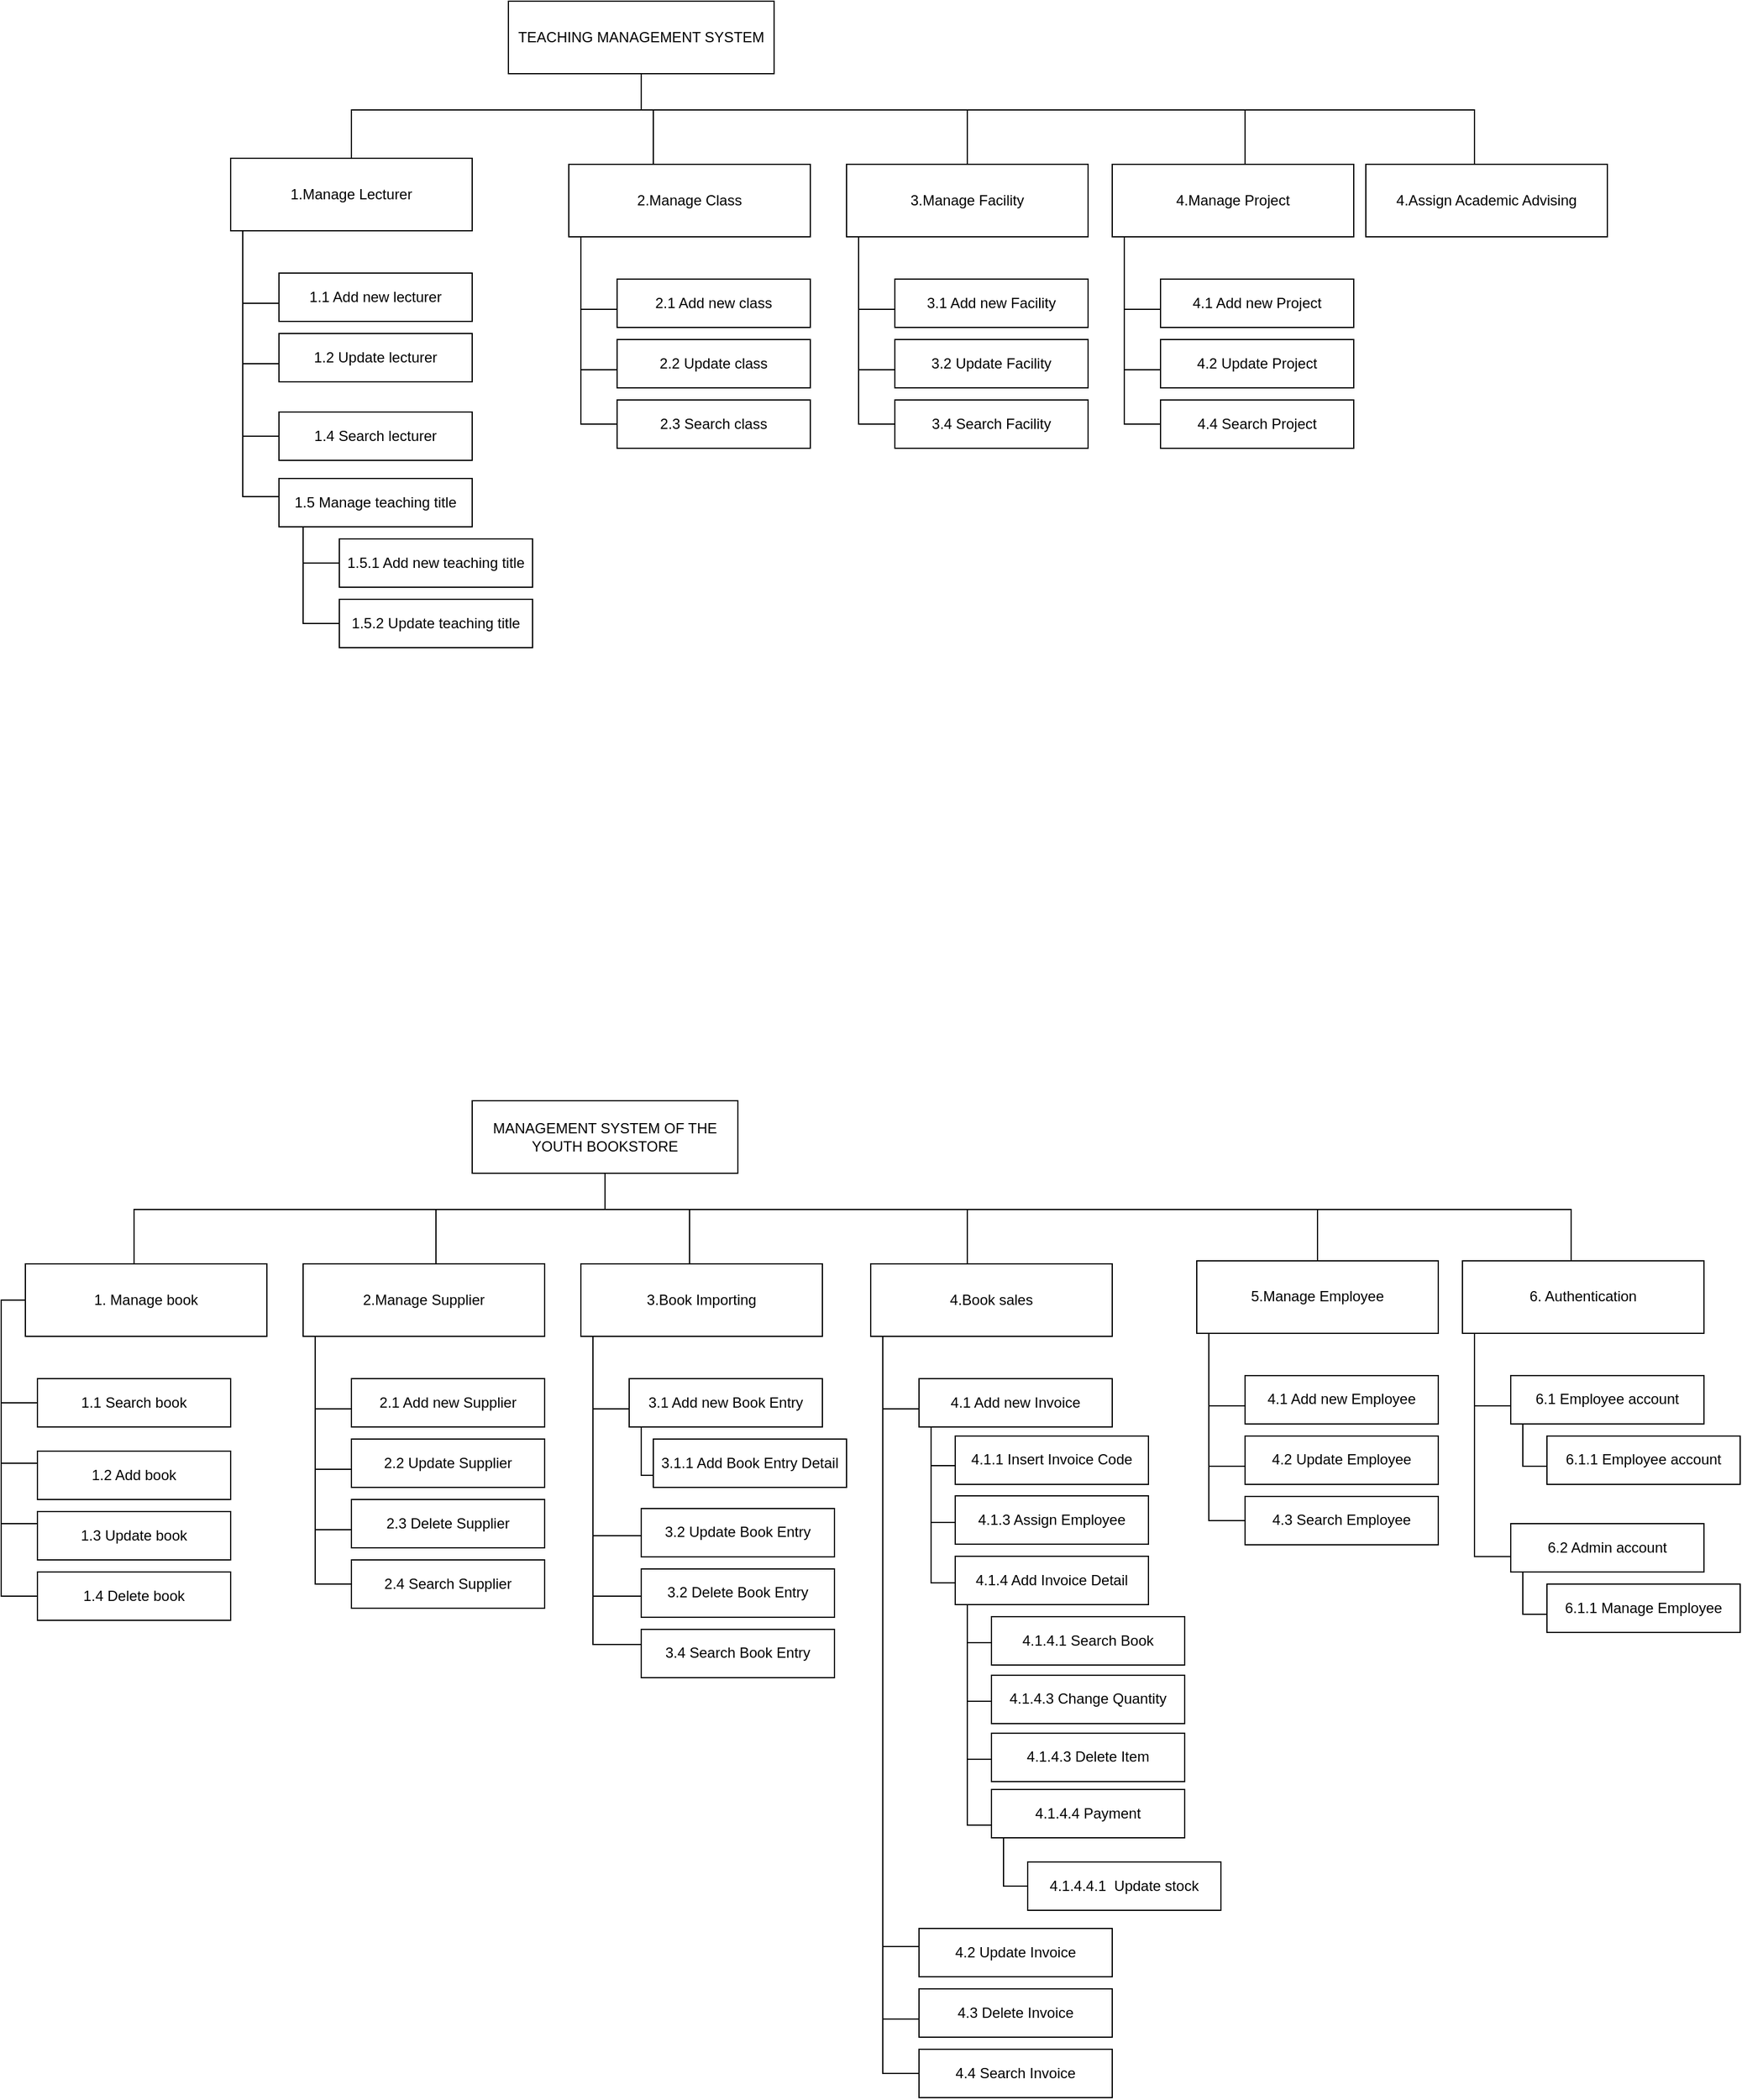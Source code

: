 <mxfile version="24.0.7" type="github">
  <diagram name="Page-1" id="-aXR3FrqBCDi08cUt0UD">
    <mxGraphModel dx="811" dy="433" grid="1" gridSize="10" guides="1" tooltips="1" connect="1" arrows="1" fold="1" page="1" pageScale="1" pageWidth="1100" pageHeight="850" math="0" shadow="0">
      <root>
        <mxCell id="0" />
        <mxCell id="1" parent="0" />
        <mxCell id="pVhsyQmwhBmhRLSk4NZo-1" value="TEACHING MANAGEMENT SYSTEM" style="rounded=0;whiteSpace=wrap;html=1;" parent="1" vertex="1">
          <mxGeometry x="450" y="10" width="220" height="60" as="geometry" />
        </mxCell>
        <mxCell id="pVhsyQmwhBmhRLSk4NZo-5" style="edgeStyle=orthogonalEdgeStyle;rounded=0;orthogonalLoop=1;jettySize=auto;html=1;endArrow=none;endFill=0;" parent="1" source="pVhsyQmwhBmhRLSk4NZo-2" target="pVhsyQmwhBmhRLSk4NZo-4" edge="1">
          <mxGeometry relative="1" as="geometry">
            <Array as="points">
              <mxPoint x="230" y="260" />
            </Array>
          </mxGeometry>
        </mxCell>
        <mxCell id="pVhsyQmwhBmhRLSk4NZo-2" value="1.Manage Lecturer" style="rounded=0;whiteSpace=wrap;html=1;" parent="1" vertex="1">
          <mxGeometry x="220" y="140" width="200" height="60" as="geometry" />
        </mxCell>
        <mxCell id="pVhsyQmwhBmhRLSk4NZo-3" value="" style="endArrow=none;html=1;rounded=0;edgeStyle=orthogonalEdgeStyle;" parent="1" source="pVhsyQmwhBmhRLSk4NZo-2" target="pVhsyQmwhBmhRLSk4NZo-1" edge="1">
          <mxGeometry width="50" height="50" relative="1" as="geometry">
            <mxPoint x="440" y="180" as="sourcePoint" />
            <mxPoint x="490" y="130" as="targetPoint" />
            <Array as="points">
              <mxPoint x="320" y="100" />
              <mxPoint x="560" y="100" />
            </Array>
          </mxGeometry>
        </mxCell>
        <mxCell id="pVhsyQmwhBmhRLSk4NZo-4" value="1.1 Add new lecturer" style="rounded=0;whiteSpace=wrap;html=1;" parent="1" vertex="1">
          <mxGeometry x="260" y="235" width="160" height="40" as="geometry" />
        </mxCell>
        <mxCell id="pVhsyQmwhBmhRLSk4NZo-6" value="1.2 Update lecturer" style="rounded=0;whiteSpace=wrap;html=1;" parent="1" vertex="1">
          <mxGeometry x="260" y="285" width="160" height="40" as="geometry" />
        </mxCell>
        <mxCell id="pVhsyQmwhBmhRLSk4NZo-8" value="1.4 Search lecturer" style="rounded=0;whiteSpace=wrap;html=1;" parent="1" vertex="1">
          <mxGeometry x="260" y="350" width="160" height="40" as="geometry" />
        </mxCell>
        <mxCell id="pVhsyQmwhBmhRLSk4NZo-9" style="edgeStyle=orthogonalEdgeStyle;rounded=0;orthogonalLoop=1;jettySize=auto;html=1;endArrow=none;endFill=0;" parent="1" source="pVhsyQmwhBmhRLSk4NZo-2" target="pVhsyQmwhBmhRLSk4NZo-6" edge="1">
          <mxGeometry relative="1" as="geometry">
            <mxPoint x="240" y="210" as="sourcePoint" />
            <mxPoint x="270" y="280" as="targetPoint" />
            <Array as="points">
              <mxPoint x="230" y="310" />
            </Array>
          </mxGeometry>
        </mxCell>
        <mxCell id="pVhsyQmwhBmhRLSk4NZo-11" style="edgeStyle=orthogonalEdgeStyle;rounded=0;orthogonalLoop=1;jettySize=auto;html=1;endArrow=none;endFill=0;" parent="1" source="pVhsyQmwhBmhRLSk4NZo-2" target="pVhsyQmwhBmhRLSk4NZo-8" edge="1">
          <mxGeometry relative="1" as="geometry">
            <mxPoint x="240" y="210" as="sourcePoint" />
            <mxPoint x="270" y="380" as="targetPoint" />
            <Array as="points">
              <mxPoint x="230" y="370" />
            </Array>
          </mxGeometry>
        </mxCell>
        <mxCell id="pVhsyQmwhBmhRLSk4NZo-12" value="1.5 Manage teaching title" style="rounded=0;whiteSpace=wrap;html=1;" parent="1" vertex="1">
          <mxGeometry x="260" y="405" width="160" height="40" as="geometry" />
        </mxCell>
        <mxCell id="pVhsyQmwhBmhRLSk4NZo-13" style="edgeStyle=orthogonalEdgeStyle;rounded=0;orthogonalLoop=1;jettySize=auto;html=1;endArrow=none;endFill=0;" parent="1" source="pVhsyQmwhBmhRLSk4NZo-2" target="pVhsyQmwhBmhRLSk4NZo-12" edge="1">
          <mxGeometry relative="1" as="geometry">
            <mxPoint x="230" y="250" as="sourcePoint" />
            <mxPoint x="260" y="460" as="targetPoint" />
            <Array as="points">
              <mxPoint x="230" y="420" />
            </Array>
          </mxGeometry>
        </mxCell>
        <mxCell id="pVhsyQmwhBmhRLSk4NZo-14" value="1.5.1 Add new teaching title" style="rounded=0;whiteSpace=wrap;html=1;" parent="1" vertex="1">
          <mxGeometry x="310" y="455" width="160" height="40" as="geometry" />
        </mxCell>
        <mxCell id="pVhsyQmwhBmhRLSk4NZo-15" style="edgeStyle=orthogonalEdgeStyle;rounded=0;orthogonalLoop=1;jettySize=auto;html=1;endArrow=none;endFill=0;" parent="1" source="pVhsyQmwhBmhRLSk4NZo-12" edge="1">
          <mxGeometry relative="1" as="geometry">
            <mxPoint x="280" y="215" as="sourcePoint" />
            <mxPoint x="310" y="475" as="targetPoint" />
            <Array as="points">
              <mxPoint x="280" y="475" />
            </Array>
          </mxGeometry>
        </mxCell>
        <mxCell id="pVhsyQmwhBmhRLSk4NZo-16" value="1.5.2 Update teaching title" style="rounded=0;whiteSpace=wrap;html=1;" parent="1" vertex="1">
          <mxGeometry x="310" y="505" width="160" height="40" as="geometry" />
        </mxCell>
        <mxCell id="pVhsyQmwhBmhRLSk4NZo-17" style="edgeStyle=orthogonalEdgeStyle;rounded=0;orthogonalLoop=1;jettySize=auto;html=1;endArrow=none;endFill=0;" parent="1" source="pVhsyQmwhBmhRLSk4NZo-12" edge="1">
          <mxGeometry relative="1" as="geometry">
            <mxPoint x="280" y="495" as="sourcePoint" />
            <mxPoint x="310" y="525" as="targetPoint" />
            <Array as="points">
              <mxPoint x="280" y="525" />
            </Array>
          </mxGeometry>
        </mxCell>
        <mxCell id="pVhsyQmwhBmhRLSk4NZo-18" style="edgeStyle=orthogonalEdgeStyle;rounded=0;orthogonalLoop=1;jettySize=auto;html=1;endArrow=none;endFill=0;" parent="1" source="pVhsyQmwhBmhRLSk4NZo-19" target="pVhsyQmwhBmhRLSk4NZo-20" edge="1">
          <mxGeometry relative="1" as="geometry">
            <Array as="points">
              <mxPoint x="510" y="265" />
            </Array>
          </mxGeometry>
        </mxCell>
        <mxCell id="pVhsyQmwhBmhRLSk4NZo-19" value="2.Manage Class" style="rounded=0;whiteSpace=wrap;html=1;" parent="1" vertex="1">
          <mxGeometry x="500" y="145" width="200" height="60" as="geometry" />
        </mxCell>
        <mxCell id="pVhsyQmwhBmhRLSk4NZo-20" value="2.1 Add new class" style="rounded=0;whiteSpace=wrap;html=1;" parent="1" vertex="1">
          <mxGeometry x="540" y="240" width="160" height="40" as="geometry" />
        </mxCell>
        <mxCell id="pVhsyQmwhBmhRLSk4NZo-21" value="2.2 Update class" style="rounded=0;whiteSpace=wrap;html=1;" parent="1" vertex="1">
          <mxGeometry x="540" y="290" width="160" height="40" as="geometry" />
        </mxCell>
        <mxCell id="pVhsyQmwhBmhRLSk4NZo-22" value="2.3 Search class" style="rounded=0;whiteSpace=wrap;html=1;" parent="1" vertex="1">
          <mxGeometry x="540" y="340" width="160" height="40" as="geometry" />
        </mxCell>
        <mxCell id="pVhsyQmwhBmhRLSk4NZo-24" style="edgeStyle=orthogonalEdgeStyle;rounded=0;orthogonalLoop=1;jettySize=auto;html=1;endArrow=none;endFill=0;" parent="1" source="pVhsyQmwhBmhRLSk4NZo-19" target="pVhsyQmwhBmhRLSk4NZo-21" edge="1">
          <mxGeometry relative="1" as="geometry">
            <mxPoint x="520" y="215" as="sourcePoint" />
            <mxPoint x="550" y="285" as="targetPoint" />
            <Array as="points">
              <mxPoint x="510" y="315" />
            </Array>
          </mxGeometry>
        </mxCell>
        <mxCell id="pVhsyQmwhBmhRLSk4NZo-25" style="edgeStyle=orthogonalEdgeStyle;rounded=0;orthogonalLoop=1;jettySize=auto;html=1;endArrow=none;endFill=0;" parent="1" source="pVhsyQmwhBmhRLSk4NZo-19" target="pVhsyQmwhBmhRLSk4NZo-22" edge="1">
          <mxGeometry relative="1" as="geometry">
            <mxPoint x="520" y="215" as="sourcePoint" />
            <mxPoint x="550" y="335" as="targetPoint" />
            <Array as="points">
              <mxPoint x="510" y="360" />
            </Array>
          </mxGeometry>
        </mxCell>
        <mxCell id="pVhsyQmwhBmhRLSk4NZo-33" value="" style="endArrow=none;html=1;rounded=0;edgeStyle=orthogonalEdgeStyle;" parent="1" source="pVhsyQmwhBmhRLSk4NZo-19" target="pVhsyQmwhBmhRLSk4NZo-1" edge="1">
          <mxGeometry width="50" height="50" relative="1" as="geometry">
            <mxPoint x="370" y="140" as="sourcePoint" />
            <mxPoint x="610" y="70" as="targetPoint" />
            <Array as="points">
              <mxPoint x="570" y="100" />
              <mxPoint x="560" y="100" />
            </Array>
          </mxGeometry>
        </mxCell>
        <mxCell id="pVhsyQmwhBmhRLSk4NZo-34" style="edgeStyle=orthogonalEdgeStyle;rounded=0;orthogonalLoop=1;jettySize=auto;html=1;endArrow=none;endFill=0;" parent="1" source="pVhsyQmwhBmhRLSk4NZo-35" target="pVhsyQmwhBmhRLSk4NZo-36" edge="1">
          <mxGeometry relative="1" as="geometry">
            <Array as="points">
              <mxPoint x="740" y="264.98" />
            </Array>
          </mxGeometry>
        </mxCell>
        <mxCell id="pVhsyQmwhBmhRLSk4NZo-35" value="3.Manage Facility" style="rounded=0;whiteSpace=wrap;html=1;" parent="1" vertex="1">
          <mxGeometry x="730" y="144.98" width="200" height="60" as="geometry" />
        </mxCell>
        <mxCell id="pVhsyQmwhBmhRLSk4NZo-36" value="3.1 Add new Facility" style="rounded=0;whiteSpace=wrap;html=1;" parent="1" vertex="1">
          <mxGeometry x="770" y="239.98" width="160" height="40" as="geometry" />
        </mxCell>
        <mxCell id="pVhsyQmwhBmhRLSk4NZo-37" value="3.2 Update Facility" style="rounded=0;whiteSpace=wrap;html=1;" parent="1" vertex="1">
          <mxGeometry x="770" y="289.98" width="160" height="40" as="geometry" />
        </mxCell>
        <mxCell id="pVhsyQmwhBmhRLSk4NZo-39" value="3.4 Search Facility" style="rounded=0;whiteSpace=wrap;html=1;" parent="1" vertex="1">
          <mxGeometry x="770" y="340" width="160" height="40" as="geometry" />
        </mxCell>
        <mxCell id="pVhsyQmwhBmhRLSk4NZo-40" style="edgeStyle=orthogonalEdgeStyle;rounded=0;orthogonalLoop=1;jettySize=auto;html=1;endArrow=none;endFill=0;" parent="1" source="pVhsyQmwhBmhRLSk4NZo-35" target="pVhsyQmwhBmhRLSk4NZo-37" edge="1">
          <mxGeometry relative="1" as="geometry">
            <mxPoint x="750" y="214.98" as="sourcePoint" />
            <mxPoint x="780" y="284.98" as="targetPoint" />
            <Array as="points">
              <mxPoint x="740" y="314.98" />
            </Array>
          </mxGeometry>
        </mxCell>
        <mxCell id="pVhsyQmwhBmhRLSk4NZo-42" style="edgeStyle=orthogonalEdgeStyle;rounded=0;orthogonalLoop=1;jettySize=auto;html=1;endArrow=none;endFill=0;" parent="1" source="pVhsyQmwhBmhRLSk4NZo-35" target="pVhsyQmwhBmhRLSk4NZo-39" edge="1">
          <mxGeometry relative="1" as="geometry">
            <mxPoint x="750" y="214.98" as="sourcePoint" />
            <mxPoint x="780" y="384.98" as="targetPoint" />
            <Array as="points">
              <mxPoint x="740" y="360" />
            </Array>
          </mxGeometry>
        </mxCell>
        <mxCell id="pVhsyQmwhBmhRLSk4NZo-44" value="" style="endArrow=none;html=1;rounded=0;edgeStyle=orthogonalEdgeStyle;" parent="1" source="pVhsyQmwhBmhRLSk4NZo-35" target="pVhsyQmwhBmhRLSk4NZo-1" edge="1">
          <mxGeometry width="50" height="50" relative="1" as="geometry">
            <mxPoint x="580" y="155" as="sourcePoint" />
            <mxPoint x="570" y="-10" as="targetPoint" />
            <Array as="points">
              <mxPoint x="830" y="100" />
              <mxPoint x="560" y="100" />
            </Array>
          </mxGeometry>
        </mxCell>
        <mxCell id="pVhsyQmwhBmhRLSk4NZo-45" style="edgeStyle=orthogonalEdgeStyle;rounded=0;orthogonalLoop=1;jettySize=auto;html=1;endArrow=none;endFill=0;" parent="1" source="pVhsyQmwhBmhRLSk4NZo-46" target="pVhsyQmwhBmhRLSk4NZo-47" edge="1">
          <mxGeometry relative="1" as="geometry">
            <Array as="points">
              <mxPoint x="960" y="265" />
            </Array>
          </mxGeometry>
        </mxCell>
        <mxCell id="pVhsyQmwhBmhRLSk4NZo-46" value="4.Manage Project" style="rounded=0;whiteSpace=wrap;html=1;" parent="1" vertex="1">
          <mxGeometry x="950" y="145" width="200" height="60" as="geometry" />
        </mxCell>
        <mxCell id="pVhsyQmwhBmhRLSk4NZo-47" value="4.1 Add new Project" style="rounded=0;whiteSpace=wrap;html=1;" parent="1" vertex="1">
          <mxGeometry x="990" y="240" width="160" height="40" as="geometry" />
        </mxCell>
        <mxCell id="pVhsyQmwhBmhRLSk4NZo-48" value="4.2 Update Project" style="rounded=0;whiteSpace=wrap;html=1;" parent="1" vertex="1">
          <mxGeometry x="990" y="290" width="160" height="40" as="geometry" />
        </mxCell>
        <mxCell id="pVhsyQmwhBmhRLSk4NZo-49" value="4.4 Search Project" style="rounded=0;whiteSpace=wrap;html=1;" parent="1" vertex="1">
          <mxGeometry x="990" y="340.02" width="160" height="40" as="geometry" />
        </mxCell>
        <mxCell id="pVhsyQmwhBmhRLSk4NZo-50" style="edgeStyle=orthogonalEdgeStyle;rounded=0;orthogonalLoop=1;jettySize=auto;html=1;endArrow=none;endFill=0;" parent="1" source="pVhsyQmwhBmhRLSk4NZo-46" target="pVhsyQmwhBmhRLSk4NZo-48" edge="1">
          <mxGeometry relative="1" as="geometry">
            <mxPoint x="970" y="215" as="sourcePoint" />
            <mxPoint x="1000" y="285" as="targetPoint" />
            <Array as="points">
              <mxPoint x="960" y="315" />
            </Array>
          </mxGeometry>
        </mxCell>
        <mxCell id="pVhsyQmwhBmhRLSk4NZo-51" style="edgeStyle=orthogonalEdgeStyle;rounded=0;orthogonalLoop=1;jettySize=auto;html=1;endArrow=none;endFill=0;" parent="1" source="pVhsyQmwhBmhRLSk4NZo-46" target="pVhsyQmwhBmhRLSk4NZo-49" edge="1">
          <mxGeometry relative="1" as="geometry">
            <mxPoint x="970" y="215" as="sourcePoint" />
            <mxPoint x="1000" y="385" as="targetPoint" />
            <Array as="points">
              <mxPoint x="960" y="360.02" />
            </Array>
          </mxGeometry>
        </mxCell>
        <mxCell id="pVhsyQmwhBmhRLSk4NZo-52" value="" style="endArrow=none;html=1;rounded=0;edgeStyle=orthogonalEdgeStyle;" parent="1" source="pVhsyQmwhBmhRLSk4NZo-46" target="pVhsyQmwhBmhRLSk4NZo-1" edge="1">
          <mxGeometry width="50" height="50" relative="1" as="geometry">
            <mxPoint x="840" y="155" as="sourcePoint" />
            <mxPoint x="570" y="80" as="targetPoint" />
            <Array as="points">
              <mxPoint x="1060" y="100" />
              <mxPoint x="560" y="100" />
            </Array>
          </mxGeometry>
        </mxCell>
        <mxCell id="pVhsyQmwhBmhRLSk4NZo-53" value="4.Assign Academic Advising" style="rounded=0;whiteSpace=wrap;html=1;" parent="1" vertex="1">
          <mxGeometry x="1160" y="144.98" width="200" height="60" as="geometry" />
        </mxCell>
        <mxCell id="pVhsyQmwhBmhRLSk4NZo-54" value="" style="endArrow=none;html=1;rounded=0;edgeStyle=orthogonalEdgeStyle;" parent="1" source="pVhsyQmwhBmhRLSk4NZo-53" edge="1">
          <mxGeometry width="50" height="50" relative="1" as="geometry">
            <mxPoint x="1070" y="145" as="sourcePoint" />
            <mxPoint x="570" y="70" as="targetPoint" />
            <Array as="points">
              <mxPoint x="1250" y="100" />
              <mxPoint x="560" y="100" />
              <mxPoint x="560" y="70" />
            </Array>
          </mxGeometry>
        </mxCell>
        <mxCell id="pVhsyQmwhBmhRLSk4NZo-55" value="MANAGEMENT SYSTEM OF THE YOUTH BOOKSTORE" style="rounded=0;whiteSpace=wrap;html=1;" parent="1" vertex="1">
          <mxGeometry x="420" y="920" width="220" height="60" as="geometry" />
        </mxCell>
        <mxCell id="pVhsyQmwhBmhRLSk4NZo-56" style="edgeStyle=orthogonalEdgeStyle;rounded=0;orthogonalLoop=1;jettySize=auto;html=1;endArrow=none;endFill=0;" parent="1" source="pVhsyQmwhBmhRLSk4NZo-57" target="pVhsyQmwhBmhRLSk4NZo-61" edge="1">
          <mxGeometry relative="1" as="geometry">
            <Array as="points">
              <mxPoint x="30" y="1085" />
              <mxPoint x="30" y="1170" />
            </Array>
          </mxGeometry>
        </mxCell>
        <mxCell id="pVhsyQmwhBmhRLSk4NZo-57" value="1. Manage book" style="rounded=0;whiteSpace=wrap;html=1;" parent="1" vertex="1">
          <mxGeometry x="50" y="1055" width="200" height="60" as="geometry" />
        </mxCell>
        <mxCell id="pVhsyQmwhBmhRLSk4NZo-58" value="" style="endArrow=none;html=1;rounded=0;edgeStyle=orthogonalEdgeStyle;" parent="1" source="pVhsyQmwhBmhRLSk4NZo-57" target="pVhsyQmwhBmhRLSk4NZo-55" edge="1">
          <mxGeometry width="50" height="50" relative="1" as="geometry">
            <mxPoint x="410" y="1090" as="sourcePoint" />
            <mxPoint x="460" y="1040" as="targetPoint" />
            <Array as="points">
              <mxPoint x="140" y="1010" />
              <mxPoint x="530" y="1010" />
            </Array>
          </mxGeometry>
        </mxCell>
        <mxCell id="pVhsyQmwhBmhRLSk4NZo-59" value="1.2 Add book" style="rounded=0;whiteSpace=wrap;html=1;" parent="1" vertex="1">
          <mxGeometry x="60" y="1210" width="160" height="40" as="geometry" />
        </mxCell>
        <mxCell id="pVhsyQmwhBmhRLSk4NZo-60" value="1.3 Update book" style="rounded=0;whiteSpace=wrap;html=1;" parent="1" vertex="1">
          <mxGeometry x="60" y="1260" width="160" height="40" as="geometry" />
        </mxCell>
        <mxCell id="pVhsyQmwhBmhRLSk4NZo-61" value="1.1 Search book" style="rounded=0;whiteSpace=wrap;html=1;" parent="1" vertex="1">
          <mxGeometry x="60" y="1149.98" width="160" height="40" as="geometry" />
        </mxCell>
        <mxCell id="pVhsyQmwhBmhRLSk4NZo-62" style="edgeStyle=orthogonalEdgeStyle;rounded=0;orthogonalLoop=1;jettySize=auto;html=1;endArrow=none;endFill=0;" parent="1" source="pVhsyQmwhBmhRLSk4NZo-57" target="pVhsyQmwhBmhRLSk4NZo-59" edge="1">
          <mxGeometry relative="1" as="geometry">
            <mxPoint x="40" y="1120" as="sourcePoint" />
            <mxPoint x="70" y="1190" as="targetPoint" />
            <Array as="points">
              <mxPoint x="30" y="1220" />
            </Array>
          </mxGeometry>
        </mxCell>
        <mxCell id="pVhsyQmwhBmhRLSk4NZo-63" style="edgeStyle=orthogonalEdgeStyle;rounded=0;orthogonalLoop=1;jettySize=auto;html=1;endArrow=none;endFill=0;" parent="1" source="pVhsyQmwhBmhRLSk4NZo-57" target="pVhsyQmwhBmhRLSk4NZo-60" edge="1">
          <mxGeometry relative="1" as="geometry">
            <mxPoint x="40" y="1120" as="sourcePoint" />
            <mxPoint x="70" y="1290" as="targetPoint" />
            <Array as="points">
              <mxPoint x="30" y="1270" />
            </Array>
          </mxGeometry>
        </mxCell>
        <mxCell id="pVhsyQmwhBmhRLSk4NZo-65" style="edgeStyle=orthogonalEdgeStyle;rounded=0;orthogonalLoop=1;jettySize=auto;html=1;endArrow=none;endFill=0;" parent="1" source="pVhsyQmwhBmhRLSk4NZo-57" edge="1">
          <mxGeometry relative="1" as="geometry">
            <mxPoint x="30" y="1160" as="sourcePoint" />
            <mxPoint x="60" y="1330" as="targetPoint" />
            <Array as="points">
              <mxPoint x="30" y="1330" />
            </Array>
          </mxGeometry>
        </mxCell>
        <mxCell id="pVhsyQmwhBmhRLSk4NZo-70" style="edgeStyle=orthogonalEdgeStyle;rounded=0;orthogonalLoop=1;jettySize=auto;html=1;endArrow=none;endFill=0;" parent="1" source="pVhsyQmwhBmhRLSk4NZo-71" target="pVhsyQmwhBmhRLSk4NZo-72" edge="1">
          <mxGeometry relative="1" as="geometry">
            <Array as="points">
              <mxPoint x="290" y="1174.98" />
            </Array>
          </mxGeometry>
        </mxCell>
        <mxCell id="pVhsyQmwhBmhRLSk4NZo-71" value="2.Manage Supplier" style="rounded=0;whiteSpace=wrap;html=1;" parent="1" vertex="1">
          <mxGeometry x="280" y="1054.98" width="200" height="60" as="geometry" />
        </mxCell>
        <mxCell id="pVhsyQmwhBmhRLSk4NZo-72" value="2.1 Add new Supplier" style="rounded=0;whiteSpace=wrap;html=1;" parent="1" vertex="1">
          <mxGeometry x="320" y="1149.98" width="160" height="40" as="geometry" />
        </mxCell>
        <mxCell id="pVhsyQmwhBmhRLSk4NZo-73" value="2.2 Update Supplier" style="rounded=0;whiteSpace=wrap;html=1;" parent="1" vertex="1">
          <mxGeometry x="320" y="1199.98" width="160" height="40" as="geometry" />
        </mxCell>
        <mxCell id="pVhsyQmwhBmhRLSk4NZo-74" value="2.4 Search Supplier" style="rounded=0;whiteSpace=wrap;html=1;" parent="1" vertex="1">
          <mxGeometry x="320" y="1300" width="160" height="40" as="geometry" />
        </mxCell>
        <mxCell id="pVhsyQmwhBmhRLSk4NZo-75" style="edgeStyle=orthogonalEdgeStyle;rounded=0;orthogonalLoop=1;jettySize=auto;html=1;endArrow=none;endFill=0;" parent="1" source="pVhsyQmwhBmhRLSk4NZo-71" target="pVhsyQmwhBmhRLSk4NZo-73" edge="1">
          <mxGeometry relative="1" as="geometry">
            <mxPoint x="300" y="1124.98" as="sourcePoint" />
            <mxPoint x="330" y="1194.98" as="targetPoint" />
            <Array as="points">
              <mxPoint x="290" y="1224.98" />
            </Array>
          </mxGeometry>
        </mxCell>
        <mxCell id="pVhsyQmwhBmhRLSk4NZo-76" style="edgeStyle=orthogonalEdgeStyle;rounded=0;orthogonalLoop=1;jettySize=auto;html=1;endArrow=none;endFill=0;" parent="1" source="pVhsyQmwhBmhRLSk4NZo-71" target="pVhsyQmwhBmhRLSk4NZo-74" edge="1">
          <mxGeometry relative="1" as="geometry">
            <mxPoint x="300" y="1124.98" as="sourcePoint" />
            <mxPoint x="330" y="1244.98" as="targetPoint" />
            <Array as="points">
              <mxPoint x="290" y="1320" />
            </Array>
          </mxGeometry>
        </mxCell>
        <mxCell id="pVhsyQmwhBmhRLSk4NZo-77" value="" style="endArrow=none;html=1;rounded=0;edgeStyle=orthogonalEdgeStyle;" parent="1" source="pVhsyQmwhBmhRLSk4NZo-71" target="pVhsyQmwhBmhRLSk4NZo-55" edge="1">
          <mxGeometry width="50" height="50" relative="1" as="geometry">
            <mxPoint x="340" y="1050" as="sourcePoint" />
            <mxPoint x="580" y="980" as="targetPoint" />
            <Array as="points">
              <mxPoint x="390" y="1010" />
              <mxPoint x="530" y="1010" />
            </Array>
          </mxGeometry>
        </mxCell>
        <mxCell id="pVhsyQmwhBmhRLSk4NZo-78" style="edgeStyle=orthogonalEdgeStyle;rounded=0;orthogonalLoop=1;jettySize=auto;html=1;endArrow=none;endFill=0;" parent="1" source="pVhsyQmwhBmhRLSk4NZo-79" target="pVhsyQmwhBmhRLSk4NZo-80" edge="1">
          <mxGeometry relative="1" as="geometry">
            <Array as="points">
              <mxPoint x="520" y="1175" />
            </Array>
          </mxGeometry>
        </mxCell>
        <mxCell id="pVhsyQmwhBmhRLSk4NZo-79" value="3.Book Importing" style="rounded=0;whiteSpace=wrap;html=1;" parent="1" vertex="1">
          <mxGeometry x="510" y="1055" width="200" height="60" as="geometry" />
        </mxCell>
        <mxCell id="pVhsyQmwhBmhRLSk4NZo-80" value="3.1 Add new Book Entry" style="rounded=0;whiteSpace=wrap;html=1;" parent="1" vertex="1">
          <mxGeometry x="550" y="1150" width="160" height="40" as="geometry" />
        </mxCell>
        <mxCell id="pVhsyQmwhBmhRLSk4NZo-81" value="3.2 Update Book Entry" style="rounded=0;whiteSpace=wrap;html=1;" parent="1" vertex="1">
          <mxGeometry x="560" y="1257.49" width="160" height="40" as="geometry" />
        </mxCell>
        <mxCell id="pVhsyQmwhBmhRLSk4NZo-82" value="3.4 Search Book Entry" style="rounded=0;whiteSpace=wrap;html=1;" parent="1" vertex="1">
          <mxGeometry x="560" y="1357.49" width="160" height="40" as="geometry" />
        </mxCell>
        <mxCell id="pVhsyQmwhBmhRLSk4NZo-83" style="edgeStyle=orthogonalEdgeStyle;rounded=0;orthogonalLoop=1;jettySize=auto;html=1;endArrow=none;endFill=0;" parent="1" source="pVhsyQmwhBmhRLSk4NZo-79" target="pVhsyQmwhBmhRLSk4NZo-81" edge="1">
          <mxGeometry relative="1" as="geometry">
            <mxPoint x="530" y="1125" as="sourcePoint" />
            <mxPoint x="560" y="1195" as="targetPoint" />
            <Array as="points">
              <mxPoint x="520" y="1280" />
            </Array>
          </mxGeometry>
        </mxCell>
        <mxCell id="pVhsyQmwhBmhRLSk4NZo-84" style="edgeStyle=orthogonalEdgeStyle;rounded=0;orthogonalLoop=1;jettySize=auto;html=1;endArrow=none;endFill=0;" parent="1" source="pVhsyQmwhBmhRLSk4NZo-79" target="pVhsyQmwhBmhRLSk4NZo-82" edge="1">
          <mxGeometry relative="1" as="geometry">
            <mxPoint x="530" y="1125" as="sourcePoint" />
            <mxPoint x="560" y="1295" as="targetPoint" />
            <Array as="points">
              <mxPoint x="520" y="1370" />
            </Array>
          </mxGeometry>
        </mxCell>
        <mxCell id="pVhsyQmwhBmhRLSk4NZo-85" value="" style="endArrow=none;html=1;rounded=0;edgeStyle=orthogonalEdgeStyle;" parent="1" source="pVhsyQmwhBmhRLSk4NZo-79" target="pVhsyQmwhBmhRLSk4NZo-55" edge="1">
          <mxGeometry width="50" height="50" relative="1" as="geometry">
            <mxPoint x="550" y="1065" as="sourcePoint" />
            <mxPoint x="540" y="900" as="targetPoint" />
            <Array as="points">
              <mxPoint x="600" y="1010" />
              <mxPoint x="530" y="1010" />
            </Array>
          </mxGeometry>
        </mxCell>
        <mxCell id="pVhsyQmwhBmhRLSk4NZo-86" style="edgeStyle=orthogonalEdgeStyle;rounded=0;orthogonalLoop=1;jettySize=auto;html=1;endArrow=none;endFill=0;" parent="1" source="pVhsyQmwhBmhRLSk4NZo-87" target="pVhsyQmwhBmhRLSk4NZo-88" edge="1">
          <mxGeometry relative="1" as="geometry">
            <Array as="points">
              <mxPoint x="760" y="1175" />
            </Array>
          </mxGeometry>
        </mxCell>
        <mxCell id="pVhsyQmwhBmhRLSk4NZo-87" value="4.Book sales" style="rounded=0;whiteSpace=wrap;html=1;" parent="1" vertex="1">
          <mxGeometry x="750" y="1055" width="200" height="60" as="geometry" />
        </mxCell>
        <mxCell id="pVhsyQmwhBmhRLSk4NZo-88" value="4.1 Add new Invoice" style="rounded=0;whiteSpace=wrap;html=1;" parent="1" vertex="1">
          <mxGeometry x="790" y="1150" width="160" height="40" as="geometry" />
        </mxCell>
        <mxCell id="pVhsyQmwhBmhRLSk4NZo-89" value="4.2 Update Invoice" style="rounded=0;whiteSpace=wrap;html=1;" parent="1" vertex="1">
          <mxGeometry x="790" y="1605.02" width="160" height="40" as="geometry" />
        </mxCell>
        <mxCell id="pVhsyQmwhBmhRLSk4NZo-90" value="4.4 Search Invoice" style="rounded=0;whiteSpace=wrap;html=1;" parent="1" vertex="1">
          <mxGeometry x="790" y="1705.02" width="160" height="40" as="geometry" />
        </mxCell>
        <mxCell id="pVhsyQmwhBmhRLSk4NZo-91" style="edgeStyle=orthogonalEdgeStyle;rounded=0;orthogonalLoop=1;jettySize=auto;html=1;endArrow=none;endFill=0;" parent="1" target="0SytIEGFfIwsz0rce6hZ-8" edge="1">
          <mxGeometry relative="1" as="geometry">
            <mxPoint x="760" y="1613.45" as="sourcePoint" />
            <mxPoint x="800" y="1693.45" as="targetPoint" />
            <Array as="points">
              <mxPoint x="760" y="1680" />
            </Array>
          </mxGeometry>
        </mxCell>
        <mxCell id="pVhsyQmwhBmhRLSk4NZo-92" style="edgeStyle=orthogonalEdgeStyle;rounded=0;orthogonalLoop=1;jettySize=auto;html=1;endArrow=none;endFill=0;" parent="1" source="pVhsyQmwhBmhRLSk4NZo-87" target="pVhsyQmwhBmhRLSk4NZo-90" edge="1">
          <mxGeometry relative="1" as="geometry">
            <mxPoint x="755" y="1160" as="sourcePoint" />
            <mxPoint x="800" y="1793.45" as="targetPoint" />
            <Array as="points">
              <mxPoint x="760" y="1725" />
            </Array>
          </mxGeometry>
        </mxCell>
        <mxCell id="pVhsyQmwhBmhRLSk4NZo-93" value="" style="endArrow=none;html=1;rounded=0;edgeStyle=orthogonalEdgeStyle;" parent="1" source="pVhsyQmwhBmhRLSk4NZo-87" target="pVhsyQmwhBmhRLSk4NZo-55" edge="1">
          <mxGeometry width="50" height="50" relative="1" as="geometry">
            <mxPoint x="810" y="1065" as="sourcePoint" />
            <mxPoint x="540" y="990" as="targetPoint" />
            <Array as="points">
              <mxPoint x="830" y="1010" />
              <mxPoint x="530" y="1010" />
            </Array>
          </mxGeometry>
        </mxCell>
        <mxCell id="pVhsyQmwhBmhRLSk4NZo-94" value="6. Authentication" style="rounded=0;whiteSpace=wrap;html=1;" parent="1" vertex="1">
          <mxGeometry x="1240" y="1052.47" width="200" height="60" as="geometry" />
        </mxCell>
        <mxCell id="pVhsyQmwhBmhRLSk4NZo-95" value="" style="endArrow=none;html=1;rounded=0;edgeStyle=orthogonalEdgeStyle;" parent="1" source="pVhsyQmwhBmhRLSk4NZo-94" edge="1">
          <mxGeometry width="50" height="50" relative="1" as="geometry">
            <mxPoint x="1040" y="1055" as="sourcePoint" />
            <mxPoint x="540" y="980" as="targetPoint" />
            <Array as="points">
              <mxPoint x="1330" y="1010" />
              <mxPoint x="530" y="1010" />
              <mxPoint x="530" y="980" />
            </Array>
          </mxGeometry>
        </mxCell>
        <mxCell id="pVhsyQmwhBmhRLSk4NZo-96" value="1.4 Delete book" style="rounded=0;whiteSpace=wrap;html=1;" parent="1" vertex="1">
          <mxGeometry x="60" y="1310" width="160" height="40" as="geometry" />
        </mxCell>
        <mxCell id="0SytIEGFfIwsz0rce6hZ-1" value="2.3 Delete Supplier" style="rounded=0;whiteSpace=wrap;html=1;" vertex="1" parent="1">
          <mxGeometry x="320" y="1250" width="160" height="40" as="geometry" />
        </mxCell>
        <mxCell id="0SytIEGFfIwsz0rce6hZ-2" style="edgeStyle=orthogonalEdgeStyle;rounded=0;orthogonalLoop=1;jettySize=auto;html=1;endArrow=none;endFill=0;" edge="1" parent="1" source="pVhsyQmwhBmhRLSk4NZo-71">
          <mxGeometry relative="1" as="geometry">
            <mxPoint x="290" y="1164.98" as="sourcePoint" />
            <mxPoint x="320" y="1274.98" as="targetPoint" />
            <Array as="points">
              <mxPoint x="290" y="1275" />
            </Array>
          </mxGeometry>
        </mxCell>
        <mxCell id="0SytIEGFfIwsz0rce6hZ-3" value="3.2&amp;nbsp;Delete Book Entry" style="rounded=0;whiteSpace=wrap;html=1;" vertex="1" parent="1">
          <mxGeometry x="560" y="1307.49" width="160" height="40" as="geometry" />
        </mxCell>
        <mxCell id="0SytIEGFfIwsz0rce6hZ-7" style="edgeStyle=orthogonalEdgeStyle;rounded=0;orthogonalLoop=1;jettySize=auto;html=1;endArrow=none;endFill=0;" edge="1" parent="1" target="0SytIEGFfIwsz0rce6hZ-3">
          <mxGeometry relative="1" as="geometry">
            <mxPoint x="520" y="1160" as="sourcePoint" />
            <mxPoint x="550" y="1270" as="targetPoint" />
            <Array as="points">
              <mxPoint x="520" y="1330" />
            </Array>
          </mxGeometry>
        </mxCell>
        <mxCell id="0SytIEGFfIwsz0rce6hZ-8" value="4.3&amp;nbsp;Delete Invoice" style="rounded=0;whiteSpace=wrap;html=1;" vertex="1" parent="1">
          <mxGeometry x="790" y="1655.02" width="160" height="40" as="geometry" />
        </mxCell>
        <mxCell id="0SytIEGFfIwsz0rce6hZ-9" style="edgeStyle=orthogonalEdgeStyle;rounded=0;orthogonalLoop=1;jettySize=auto;html=1;endArrow=none;endFill=0;" edge="1" parent="1" source="0SytIEGFfIwsz0rce6hZ-10" target="0SytIEGFfIwsz0rce6hZ-11">
          <mxGeometry relative="1" as="geometry">
            <Array as="points">
              <mxPoint x="1030" y="1172.49" />
            </Array>
          </mxGeometry>
        </mxCell>
        <mxCell id="0SytIEGFfIwsz0rce6hZ-10" value="5.Manage Employee" style="rounded=0;whiteSpace=wrap;html=1;" vertex="1" parent="1">
          <mxGeometry x="1020" y="1052.49" width="200" height="60" as="geometry" />
        </mxCell>
        <mxCell id="0SytIEGFfIwsz0rce6hZ-11" value="4.1 Add new Employee" style="rounded=0;whiteSpace=wrap;html=1;" vertex="1" parent="1">
          <mxGeometry x="1060" y="1147.49" width="160" height="40" as="geometry" />
        </mxCell>
        <mxCell id="0SytIEGFfIwsz0rce6hZ-12" value="4.2 Update Employee" style="rounded=0;whiteSpace=wrap;html=1;" vertex="1" parent="1">
          <mxGeometry x="1060" y="1197.49" width="160" height="40" as="geometry" />
        </mxCell>
        <mxCell id="0SytIEGFfIwsz0rce6hZ-13" value="4.3 Search Employee" style="rounded=0;whiteSpace=wrap;html=1;" vertex="1" parent="1">
          <mxGeometry x="1060" y="1247.49" width="160" height="40" as="geometry" />
        </mxCell>
        <mxCell id="0SytIEGFfIwsz0rce6hZ-14" style="edgeStyle=orthogonalEdgeStyle;rounded=0;orthogonalLoop=1;jettySize=auto;html=1;endArrow=none;endFill=0;" edge="1" parent="1" source="0SytIEGFfIwsz0rce6hZ-10" target="0SytIEGFfIwsz0rce6hZ-12">
          <mxGeometry relative="1" as="geometry">
            <mxPoint x="1040" y="1122.49" as="sourcePoint" />
            <mxPoint x="1070" y="1192.49" as="targetPoint" />
            <Array as="points">
              <mxPoint x="1030" y="1222.49" />
            </Array>
          </mxGeometry>
        </mxCell>
        <mxCell id="0SytIEGFfIwsz0rce6hZ-15" style="edgeStyle=orthogonalEdgeStyle;rounded=0;orthogonalLoop=1;jettySize=auto;html=1;endArrow=none;endFill=0;" edge="1" parent="1" source="0SytIEGFfIwsz0rce6hZ-10" target="0SytIEGFfIwsz0rce6hZ-13">
          <mxGeometry relative="1" as="geometry">
            <mxPoint x="1040" y="1122.49" as="sourcePoint" />
            <mxPoint x="1070" y="1292.49" as="targetPoint" />
            <Array as="points">
              <mxPoint x="1030" y="1267.49" />
            </Array>
          </mxGeometry>
        </mxCell>
        <mxCell id="0SytIEGFfIwsz0rce6hZ-17" value="" style="endArrow=none;html=1;rounded=0;edgeStyle=orthogonalEdgeStyle;" edge="1" parent="1" source="0SytIEGFfIwsz0rce6hZ-10" target="pVhsyQmwhBmhRLSk4NZo-55">
          <mxGeometry width="50" height="50" relative="1" as="geometry">
            <mxPoint x="1290" y="1065" as="sourcePoint" />
            <mxPoint x="550" y="990" as="targetPoint" />
            <Array as="points">
              <mxPoint x="1120" y="1010" />
              <mxPoint x="530" y="1010" />
            </Array>
          </mxGeometry>
        </mxCell>
        <mxCell id="0SytIEGFfIwsz0rce6hZ-18" style="edgeStyle=orthogonalEdgeStyle;rounded=0;orthogonalLoop=1;jettySize=auto;html=1;endArrow=none;endFill=0;" edge="1" parent="1" target="0SytIEGFfIwsz0rce6hZ-19">
          <mxGeometry relative="1" as="geometry">
            <Array as="points">
              <mxPoint x="1250" y="1172.47" />
            </Array>
            <mxPoint x="1250" y="1112.47" as="sourcePoint" />
          </mxGeometry>
        </mxCell>
        <mxCell id="0SytIEGFfIwsz0rce6hZ-19" value="6.1 Employee account" style="rounded=0;whiteSpace=wrap;html=1;" vertex="1" parent="1">
          <mxGeometry x="1280" y="1147.47" width="160" height="40" as="geometry" />
        </mxCell>
        <mxCell id="0SytIEGFfIwsz0rce6hZ-20" style="edgeStyle=orthogonalEdgeStyle;rounded=0;orthogonalLoop=1;jettySize=auto;html=1;endArrow=none;endFill=0;" edge="1" parent="1" target="0SytIEGFfIwsz0rce6hZ-21" source="0SytIEGFfIwsz0rce6hZ-19">
          <mxGeometry relative="1" as="geometry">
            <Array as="points">
              <mxPoint x="1290" y="1222.49" />
            </Array>
            <mxPoint x="1280" y="1162.49" as="sourcePoint" />
          </mxGeometry>
        </mxCell>
        <mxCell id="0SytIEGFfIwsz0rce6hZ-21" value="6.1.1 Employee account" style="rounded=0;whiteSpace=wrap;html=1;" vertex="1" parent="1">
          <mxGeometry x="1310" y="1197.49" width="160" height="40" as="geometry" />
        </mxCell>
        <mxCell id="0SytIEGFfIwsz0rce6hZ-22" style="edgeStyle=orthogonalEdgeStyle;rounded=0;orthogonalLoop=1;jettySize=auto;html=1;endArrow=none;endFill=0;" edge="1" parent="1" target="pVhsyQmwhBmhRLSk4NZo-89">
          <mxGeometry relative="1" as="geometry">
            <mxPoint x="760" y="1570" as="sourcePoint" />
            <mxPoint x="790" y="1680" as="targetPoint" />
            <Array as="points">
              <mxPoint x="760" y="1620" />
            </Array>
          </mxGeometry>
        </mxCell>
        <mxCell id="0SytIEGFfIwsz0rce6hZ-23" style="edgeStyle=orthogonalEdgeStyle;rounded=0;orthogonalLoop=1;jettySize=auto;html=1;endArrow=none;endFill=0;" edge="1" parent="1" target="0SytIEGFfIwsz0rce6hZ-24" source="pVhsyQmwhBmhRLSk4NZo-88">
          <mxGeometry relative="1" as="geometry">
            <Array as="points">
              <mxPoint x="800" y="1222" />
            </Array>
            <mxPoint x="790" y="1162.49" as="sourcePoint" />
          </mxGeometry>
        </mxCell>
        <mxCell id="0SytIEGFfIwsz0rce6hZ-24" value="4.1.1 Insert Invoice Code" style="rounded=0;whiteSpace=wrap;html=1;" vertex="1" parent="1">
          <mxGeometry x="820" y="1197.49" width="160" height="40" as="geometry" />
        </mxCell>
        <mxCell id="0SytIEGFfIwsz0rce6hZ-27" style="edgeStyle=orthogonalEdgeStyle;rounded=0;orthogonalLoop=1;jettySize=auto;html=1;endArrow=none;endFill=0;" edge="1" parent="1" target="0SytIEGFfIwsz0rce6hZ-28">
          <mxGeometry relative="1" as="geometry">
            <Array as="points">
              <mxPoint x="800" y="1269" />
            </Array>
            <mxPoint x="800" y="1219.51" as="sourcePoint" />
          </mxGeometry>
        </mxCell>
        <mxCell id="0SytIEGFfIwsz0rce6hZ-28" value="4.1.3 Assign Employee" style="rounded=0;whiteSpace=wrap;html=1;" vertex="1" parent="1">
          <mxGeometry x="820" y="1247" width="160" height="40" as="geometry" />
        </mxCell>
        <mxCell id="0SytIEGFfIwsz0rce6hZ-29" style="edgeStyle=orthogonalEdgeStyle;rounded=0;orthogonalLoop=1;jettySize=auto;html=1;endArrow=none;endFill=0;" edge="1" parent="1" target="0SytIEGFfIwsz0rce6hZ-30">
          <mxGeometry relative="1" as="geometry">
            <Array as="points">
              <mxPoint x="800" y="1319" />
            </Array>
            <mxPoint x="800" y="1269.51" as="sourcePoint" />
          </mxGeometry>
        </mxCell>
        <mxCell id="0SytIEGFfIwsz0rce6hZ-30" value="4.1.4 Add Invoice Detail" style="rounded=0;whiteSpace=wrap;html=1;" vertex="1" parent="1">
          <mxGeometry x="820" y="1297" width="160" height="40" as="geometry" />
        </mxCell>
        <mxCell id="0SytIEGFfIwsz0rce6hZ-31" style="edgeStyle=orthogonalEdgeStyle;rounded=0;orthogonalLoop=1;jettySize=auto;html=1;endArrow=none;endFill=0;" edge="1" parent="1" target="0SytIEGFfIwsz0rce6hZ-32" source="0SytIEGFfIwsz0rce6hZ-30">
          <mxGeometry relative="1" as="geometry">
            <Array as="points">
              <mxPoint x="830" y="1368.51" />
            </Array>
            <mxPoint x="830" y="1319.51" as="sourcePoint" />
          </mxGeometry>
        </mxCell>
        <mxCell id="0SytIEGFfIwsz0rce6hZ-32" value="4.1.4.1 Search Book" style="rounded=0;whiteSpace=wrap;html=1;" vertex="1" parent="1">
          <mxGeometry x="850" y="1347" width="160" height="40" as="geometry" />
        </mxCell>
        <mxCell id="0SytIEGFfIwsz0rce6hZ-35" style="edgeStyle=orthogonalEdgeStyle;rounded=0;orthogonalLoop=1;jettySize=auto;html=1;endArrow=none;endFill=0;" edge="1" parent="1" target="0SytIEGFfIwsz0rce6hZ-36">
          <mxGeometry relative="1" as="geometry">
            <Array as="points">
              <mxPoint x="830" y="1416.98" />
            </Array>
            <mxPoint x="830" y="1347.49" as="sourcePoint" />
          </mxGeometry>
        </mxCell>
        <mxCell id="0SytIEGFfIwsz0rce6hZ-36" value="4.1.4.3 Change Quantity" style="rounded=0;whiteSpace=wrap;html=1;" vertex="1" parent="1">
          <mxGeometry x="850" y="1395.47" width="160" height="40" as="geometry" />
        </mxCell>
        <mxCell id="0SytIEGFfIwsz0rce6hZ-37" style="edgeStyle=orthogonalEdgeStyle;rounded=0;orthogonalLoop=1;jettySize=auto;html=1;endArrow=none;endFill=0;" edge="1" parent="1" target="0SytIEGFfIwsz0rce6hZ-38">
          <mxGeometry relative="1" as="geometry">
            <Array as="points">
              <mxPoint x="830" y="1519.49" />
            </Array>
            <mxPoint x="830" y="1450" as="sourcePoint" />
          </mxGeometry>
        </mxCell>
        <mxCell id="0SytIEGFfIwsz0rce6hZ-38" value="4.1.4.4 Payment" style="rounded=0;whiteSpace=wrap;html=1;" vertex="1" parent="1">
          <mxGeometry x="850" y="1490" width="160" height="40" as="geometry" />
        </mxCell>
        <mxCell id="0SytIEGFfIwsz0rce6hZ-39" style="edgeStyle=orthogonalEdgeStyle;rounded=0;orthogonalLoop=1;jettySize=auto;html=1;endArrow=none;endFill=0;" edge="1" parent="1" target="0SytIEGFfIwsz0rce6hZ-40" source="0SytIEGFfIwsz0rce6hZ-38">
          <mxGeometry relative="1" as="geometry">
            <Array as="points">
              <mxPoint x="860" y="1570" />
            </Array>
            <mxPoint x="860" y="1170" as="sourcePoint" />
          </mxGeometry>
        </mxCell>
        <mxCell id="0SytIEGFfIwsz0rce6hZ-40" value="4.1.4.4.1&amp;nbsp; Update stock" style="rounded=0;whiteSpace=wrap;html=1;" vertex="1" parent="1">
          <mxGeometry x="880" y="1550" width="160" height="40" as="geometry" />
        </mxCell>
        <mxCell id="0SytIEGFfIwsz0rce6hZ-41" value="6.2 Admin account" style="rounded=0;whiteSpace=wrap;html=1;" vertex="1" parent="1">
          <mxGeometry x="1280" y="1270" width="160" height="40" as="geometry" />
        </mxCell>
        <mxCell id="0SytIEGFfIwsz0rce6hZ-42" style="edgeStyle=orthogonalEdgeStyle;rounded=0;orthogonalLoop=1;jettySize=auto;html=1;endArrow=none;endFill=0;" edge="1" parent="1" source="0SytIEGFfIwsz0rce6hZ-41" target="0SytIEGFfIwsz0rce6hZ-43">
          <mxGeometry relative="1" as="geometry">
            <Array as="points">
              <mxPoint x="1290" y="1345.02" />
            </Array>
            <mxPoint x="1280" y="1285.02" as="sourcePoint" />
          </mxGeometry>
        </mxCell>
        <mxCell id="0SytIEGFfIwsz0rce6hZ-43" value="6.1.1 Manage Employee" style="rounded=0;whiteSpace=wrap;html=1;" vertex="1" parent="1">
          <mxGeometry x="1310" y="1320.02" width="160" height="40" as="geometry" />
        </mxCell>
        <mxCell id="0SytIEGFfIwsz0rce6hZ-44" style="edgeStyle=orthogonalEdgeStyle;rounded=0;orthogonalLoop=1;jettySize=auto;html=1;endArrow=none;endFill=0;" edge="1" parent="1" source="pVhsyQmwhBmhRLSk4NZo-94">
          <mxGeometry relative="1" as="geometry">
            <Array as="points">
              <mxPoint x="1250" y="1297" />
            </Array>
            <mxPoint x="1250" y="1237.71" as="sourcePoint" />
            <mxPoint x="1280" y="1297.24" as="targetPoint" />
          </mxGeometry>
        </mxCell>
        <mxCell id="0SytIEGFfIwsz0rce6hZ-45" style="edgeStyle=orthogonalEdgeStyle;rounded=0;orthogonalLoop=1;jettySize=auto;html=1;endArrow=none;endFill=0;" edge="1" parent="1" target="0SytIEGFfIwsz0rce6hZ-46">
          <mxGeometry relative="1" as="geometry">
            <Array as="points">
              <mxPoint x="560" y="1230" />
            </Array>
            <mxPoint x="560" y="1190" as="sourcePoint" />
          </mxGeometry>
        </mxCell>
        <mxCell id="0SytIEGFfIwsz0rce6hZ-46" value="3.1.1 Add Book Entry Detail" style="rounded=0;whiteSpace=wrap;html=1;" vertex="1" parent="1">
          <mxGeometry x="570" y="1199.98" width="160" height="40" as="geometry" />
        </mxCell>
        <mxCell id="0SytIEGFfIwsz0rce6hZ-47" style="edgeStyle=orthogonalEdgeStyle;rounded=0;orthogonalLoop=1;jettySize=auto;html=1;endArrow=none;endFill=0;" edge="1" parent="1" target="0SytIEGFfIwsz0rce6hZ-48">
          <mxGeometry relative="1" as="geometry">
            <Array as="points">
              <mxPoint x="830" y="1464.96" />
            </Array>
            <mxPoint x="830" y="1395.47" as="sourcePoint" />
          </mxGeometry>
        </mxCell>
        <mxCell id="0SytIEGFfIwsz0rce6hZ-48" value="4.1.4.3 Delete Item" style="rounded=0;whiteSpace=wrap;html=1;" vertex="1" parent="1">
          <mxGeometry x="850" y="1443.45" width="160" height="40" as="geometry" />
        </mxCell>
      </root>
    </mxGraphModel>
  </diagram>
</mxfile>
